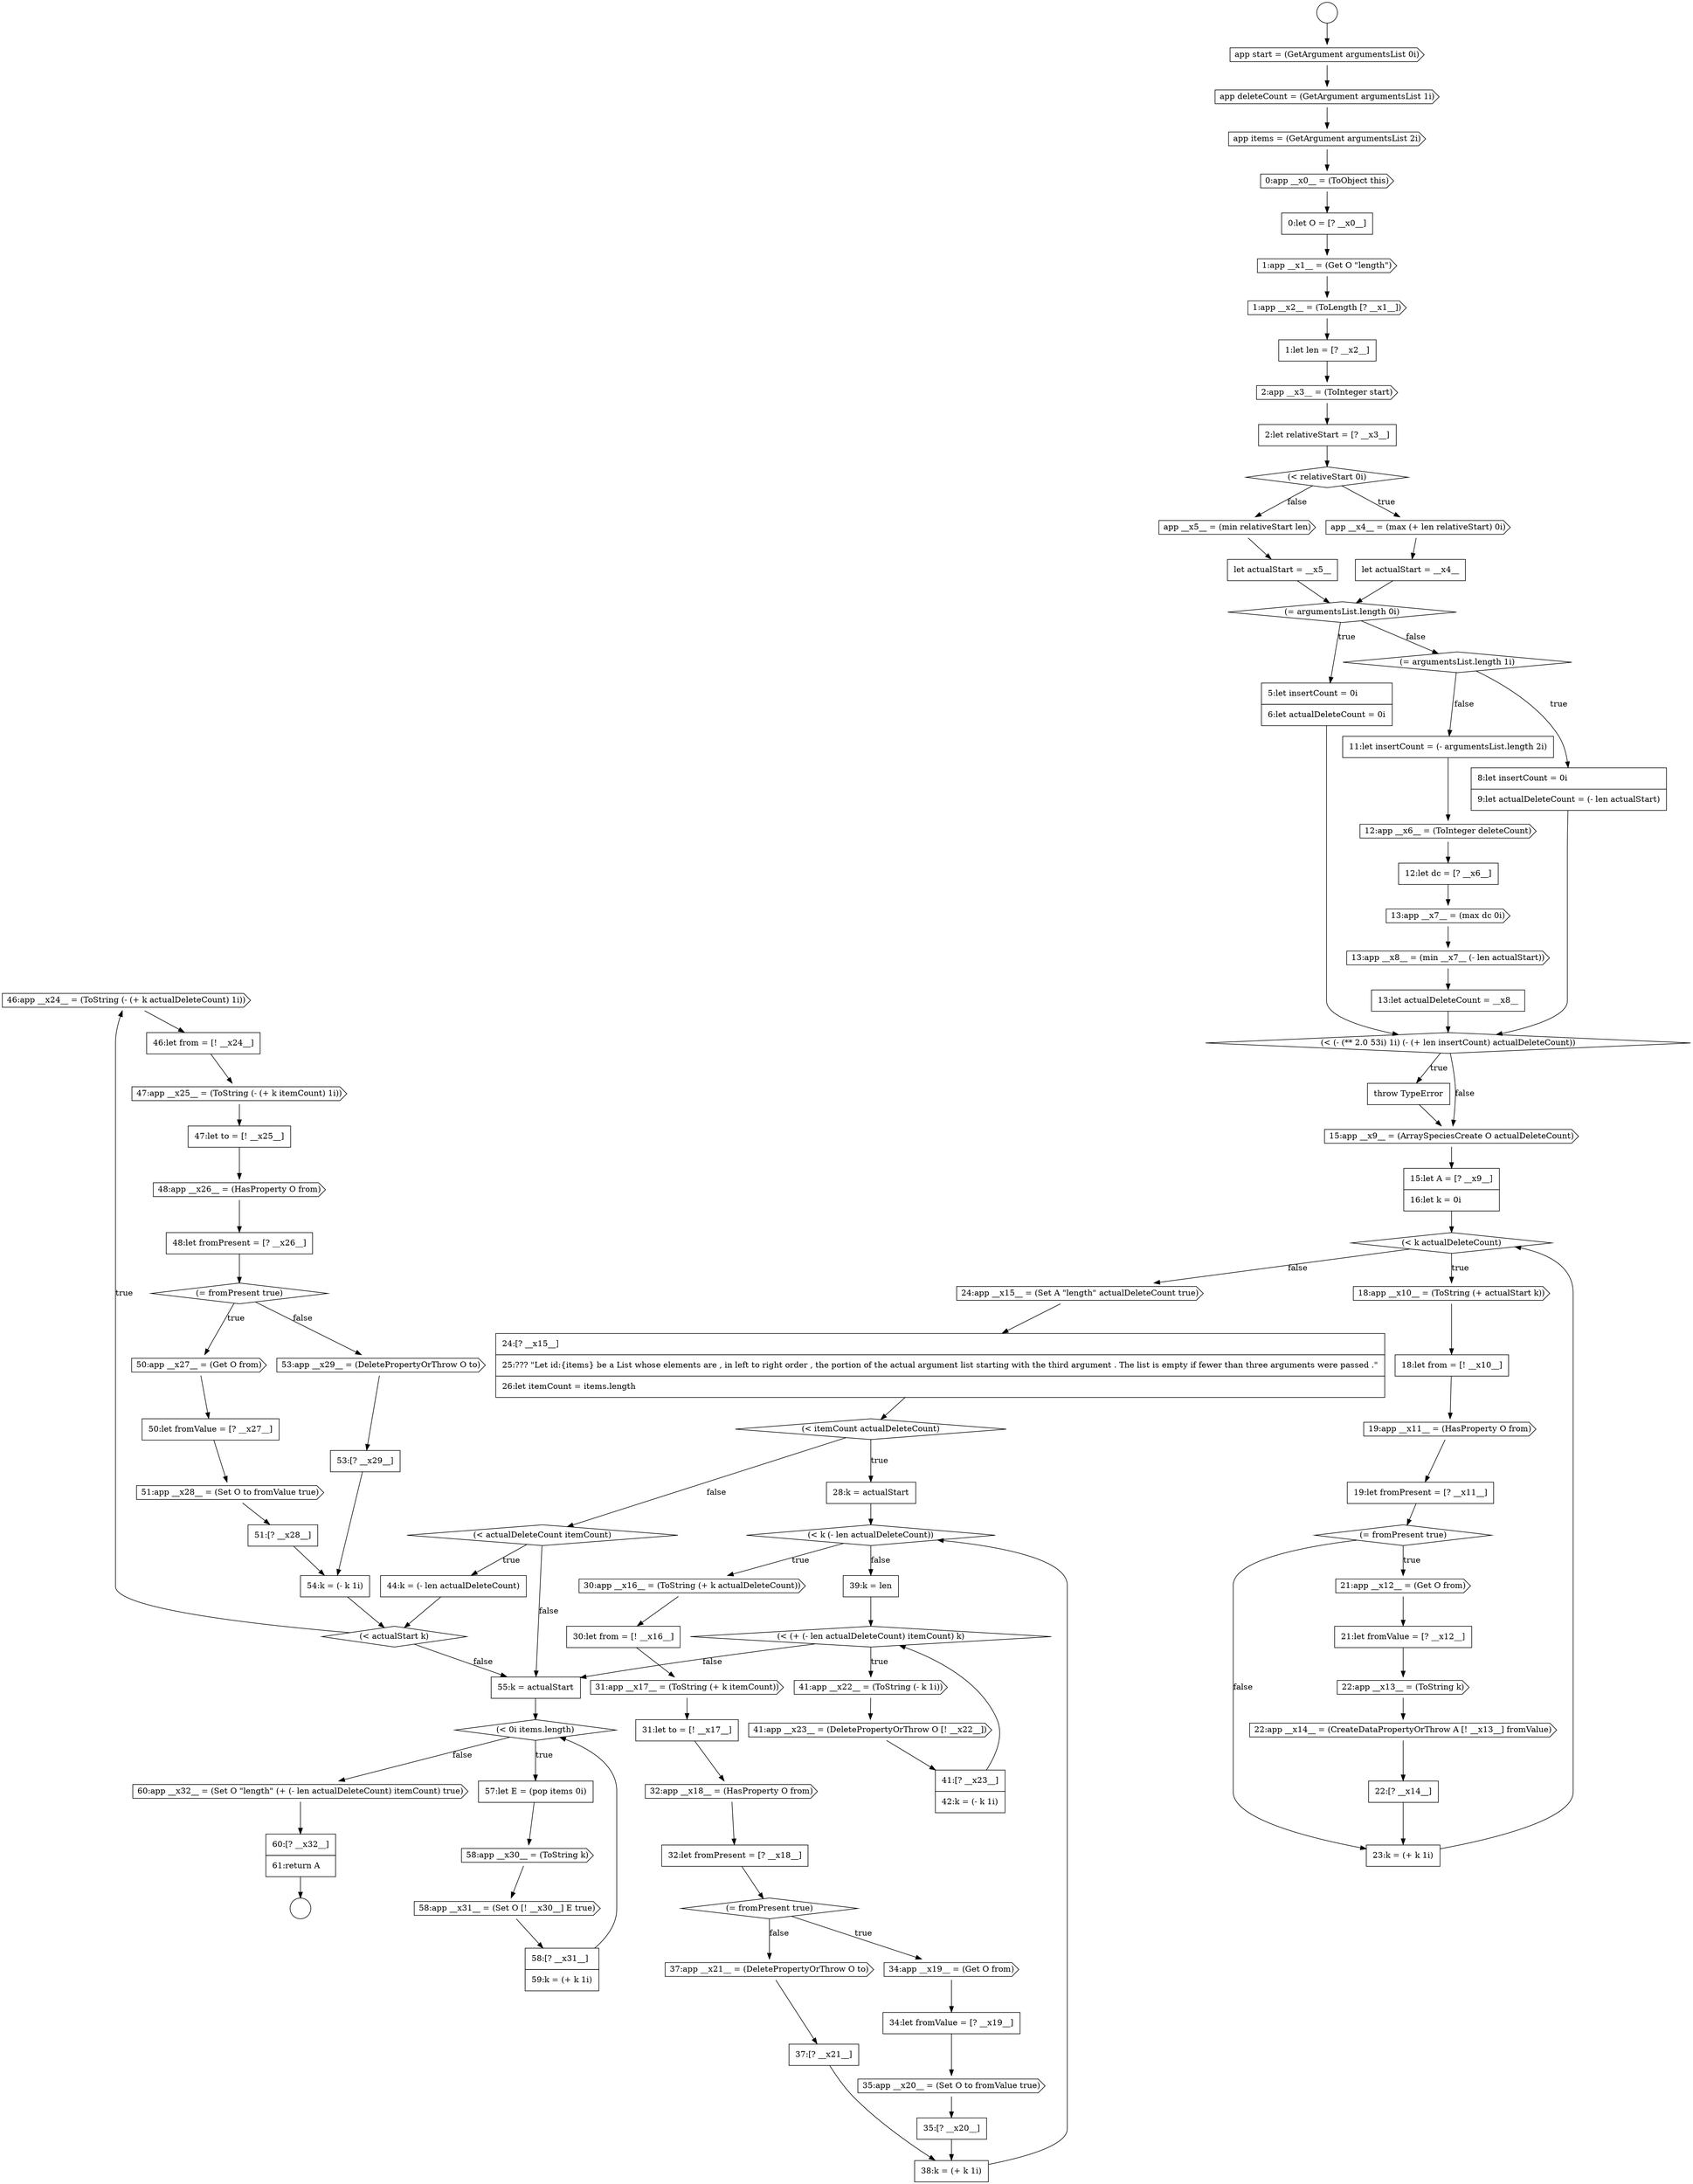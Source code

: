 digraph {
  node15514 [shape=cds, label=<<font color="black">46:app __x24__ = (ToString (- (+ k actualDeleteCount) 1i))</font>> color="black" fillcolor="white" style=filled]
  node15482 [shape=none, margin=0, label=<<font color="black">
    <table border="0" cellborder="1" cellspacing="0" cellpadding="10">
      <tr><td align="left">21:let fromValue = [? __x12__]</td></tr>
    </table>
  </font>> color="black" fillcolor="white" style=filled]
  node15502 [shape=none, margin=0, label=<<font color="black">
    <table border="0" cellborder="1" cellspacing="0" cellpadding="10">
      <tr><td align="left">35:[? __x20__]</td></tr>
    </table>
  </font>> color="black" fillcolor="white" style=filled]
  node15479 [shape=none, margin=0, label=<<font color="black">
    <table border="0" cellborder="1" cellspacing="0" cellpadding="10">
      <tr><td align="left">19:let fromPresent = [? __x11__]</td></tr>
    </table>
  </font>> color="black" fillcolor="white" style=filled]
  node15519 [shape=none, margin=0, label=<<font color="black">
    <table border="0" cellborder="1" cellspacing="0" cellpadding="10">
      <tr><td align="left">48:let fromPresent = [? __x26__]</td></tr>
    </table>
  </font>> color="black" fillcolor="white" style=filled]
  node15483 [shape=cds, label=<<font color="black">22:app __x13__ = (ToString k)</font>> color="black" fillcolor="white" style=filled]
  node15476 [shape=cds, label=<<font color="black">18:app __x10__ = (ToString (+ actualStart k))</font>> color="black" fillcolor="white" style=filled]
  node15467 [shape=none, margin=0, label=<<font color="black">
    <table border="0" cellborder="1" cellspacing="0" cellpadding="10">
      <tr><td align="left">12:let dc = [? __x6__]</td></tr>
    </table>
  </font>> color="black" fillcolor="white" style=filled]
  node15472 [shape=none, margin=0, label=<<font color="black">
    <table border="0" cellborder="1" cellspacing="0" cellpadding="10">
      <tr><td align="left">throw TypeError</td></tr>
    </table>
  </font>> color="black" fillcolor="white" style=filled]
  node15526 [shape=none, margin=0, label=<<font color="black">
    <table border="0" cellborder="1" cellspacing="0" cellpadding="10">
      <tr><td align="left">53:[? __x29__]</td></tr>
    </table>
  </font>> color="black" fillcolor="white" style=filled]
  node15532 [shape=cds, label=<<font color="black">58:app __x31__ = (Set O [! __x30__] E true)</font>> color="black" fillcolor="white" style=filled]
  node15490 [shape=none, margin=0, label=<<font color="black">
    <table border="0" cellborder="1" cellspacing="0" cellpadding="10">
      <tr><td align="left">28:k = actualStart</td></tr>
    </table>
  </font>> color="black" fillcolor="white" style=filled]
  node15450 [shape=none, margin=0, label=<<font color="black">
    <table border="0" cellborder="1" cellspacing="0" cellpadding="10">
      <tr><td align="left">0:let O = [? __x0__]</td></tr>
    </table>
  </font>> color="black" fillcolor="white" style=filled]
  node15504 [shape=none, margin=0, label=<<font color="black">
    <table border="0" cellborder="1" cellspacing="0" cellpadding="10">
      <tr><td align="left">37:[? __x21__]</td></tr>
    </table>
  </font>> color="black" fillcolor="white" style=filled]
  node15477 [shape=none, margin=0, label=<<font color="black">
    <table border="0" cellborder="1" cellspacing="0" cellpadding="10">
      <tr><td align="left">18:let from = [! __x10__]</td></tr>
    </table>
  </font>> color="black" fillcolor="white" style=filled]
  node15509 [shape=cds, label=<<font color="black">41:app __x23__ = (DeletePropertyOrThrow O [! __x22__])</font>> color="black" fillcolor="white" style=filled]
  node15462 [shape=none, margin=0, label=<<font color="black">
    <table border="0" cellborder="1" cellspacing="0" cellpadding="10">
      <tr><td align="left">5:let insertCount = 0i</td></tr>
      <tr><td align="left">6:let actualDeleteCount = 0i</td></tr>
    </table>
  </font>> color="black" fillcolor="white" style=filled]
  node15500 [shape=none, margin=0, label=<<font color="black">
    <table border="0" cellborder="1" cellspacing="0" cellpadding="10">
      <tr><td align="left">34:let fromValue = [? __x19__]</td></tr>
    </table>
  </font>> color="black" fillcolor="white" style=filled]
  node15515 [shape=none, margin=0, label=<<font color="black">
    <table border="0" cellborder="1" cellspacing="0" cellpadding="10">
      <tr><td align="left">46:let from = [! __x24__]</td></tr>
    </table>
  </font>> color="black" fillcolor="white" style=filled]
  node15445 [shape=circle label=" " color="black" fillcolor="white" style=filled]
  node15468 [shape=cds, label=<<font color="black">13:app __x7__ = (max dc 0i)</font>> color="black" fillcolor="white" style=filled]
  node15522 [shape=none, margin=0, label=<<font color="black">
    <table border="0" cellborder="1" cellspacing="0" cellpadding="10">
      <tr><td align="left">50:let fromValue = [? __x27__]</td></tr>
    </table>
  </font>> color="black" fillcolor="white" style=filled]
  node15494 [shape=cds, label=<<font color="black">31:app __x17__ = (ToString (+ k itemCount))</font>> color="black" fillcolor="white" style=filled]
  node15473 [shape=cds, label=<<font color="black">15:app __x9__ = (ArraySpeciesCreate O actualDeleteCount)</font>> color="black" fillcolor="white" style=filled]
  node15458 [shape=none, margin=0, label=<<font color="black">
    <table border="0" cellborder="1" cellspacing="0" cellpadding="10">
      <tr><td align="left">let actualStart = __x4__</td></tr>
    </table>
  </font>> color="black" fillcolor="white" style=filled]
  node15505 [shape=none, margin=0, label=<<font color="black">
    <table border="0" cellborder="1" cellspacing="0" cellpadding="10">
      <tr><td align="left">38:k = (+ k 1i)</td></tr>
    </table>
  </font>> color="black" fillcolor="white" style=filled]
  node15503 [shape=cds, label=<<font color="black">37:app __x21__ = (DeletePropertyOrThrow O to)</font>> color="black" fillcolor="white" style=filled]
  node15449 [shape=cds, label=<<font color="black">0:app __x0__ = (ToObject this)</font>> color="black" fillcolor="white" style=filled]
  node15518 [shape=cds, label=<<font color="black">48:app __x26__ = (HasProperty O from)</font>> color="black" fillcolor="white" style=filled]
  node15486 [shape=none, margin=0, label=<<font color="black">
    <table border="0" cellborder="1" cellspacing="0" cellpadding="10">
      <tr><td align="left">23:k = (+ k 1i)</td></tr>
    </table>
  </font>> color="black" fillcolor="white" style=filled]
  node15488 [shape=none, margin=0, label=<<font color="black">
    <table border="0" cellborder="1" cellspacing="0" cellpadding="10">
      <tr><td align="left">24:[? __x15__]</td></tr>
      <tr><td align="left">25:??? &quot;Let id:{items} be a List whose elements are , in left to right order , the portion of the actual argument list starting with the third argument . The list is empty if fewer than three arguments were passed .&quot;</td></tr>
      <tr><td align="left">26:let itemCount = items.length</td></tr>
    </table>
  </font>> color="black" fillcolor="white" style=filled]
  node15531 [shape=cds, label=<<font color="black">58:app __x30__ = (ToString k)</font>> color="black" fillcolor="white" style=filled]
  node15471 [shape=diamond, label=<<font color="black">(&lt; (- (** 2.0 53i) 1i) (- (+ len insertCount) actualDeleteCount))</font>> color="black" fillcolor="white" style=filled]
  node15527 [shape=none, margin=0, label=<<font color="black">
    <table border="0" cellborder="1" cellspacing="0" cellpadding="10">
      <tr><td align="left">54:k = (- k 1i)</td></tr>
    </table>
  </font>> color="black" fillcolor="white" style=filled]
  node15491 [shape=diamond, label=<<font color="black">(&lt; k (- len actualDeleteCount))</font>> color="black" fillcolor="white" style=filled]
  node15498 [shape=diamond, label=<<font color="black">(= fromPresent true)</font>> color="black" fillcolor="white" style=filled]
  node15454 [shape=cds, label=<<font color="black">2:app __x3__ = (ToInteger start)</font>> color="black" fillcolor="white" style=filled]
  node15513 [shape=diamond, label=<<font color="black">(&lt; actualStart k)</font>> color="black" fillcolor="white" style=filled]
  node15466 [shape=cds, label=<<font color="black">12:app __x6__ = (ToInteger deleteCount)</font>> color="black" fillcolor="white" style=filled]
  node15459 [shape=cds, label=<<font color="black">app __x5__ = (min relativeStart len)</font>> color="black" fillcolor="white" style=filled]
  node15481 [shape=cds, label=<<font color="black">21:app __x12__ = (Get O from)</font>> color="black" fillcolor="white" style=filled]
  node15456 [shape=diamond, label=<<font color="black">(&lt; relativeStart 0i)</font>> color="black" fillcolor="white" style=filled]
  node15523 [shape=cds, label=<<font color="black">51:app __x28__ = (Set O to fromValue true)</font>> color="black" fillcolor="white" style=filled]
  node15495 [shape=none, margin=0, label=<<font color="black">
    <table border="0" cellborder="1" cellspacing="0" cellpadding="10">
      <tr><td align="left">31:let to = [! __x17__]</td></tr>
    </table>
  </font>> color="black" fillcolor="white" style=filled]
  node15510 [shape=none, margin=0, label=<<font color="black">
    <table border="0" cellborder="1" cellspacing="0" cellpadding="10">
      <tr><td align="left">41:[? __x23__]</td></tr>
      <tr><td align="left">42:k = (- k 1i)</td></tr>
    </table>
  </font>> color="black" fillcolor="white" style=filled]
  node15478 [shape=cds, label=<<font color="black">19:app __x11__ = (HasProperty O from)</font>> color="black" fillcolor="white" style=filled]
  node15463 [shape=diamond, label=<<font color="black">(= argumentsList.length 1i)</font>> color="black" fillcolor="white" style=filled]
  node15499 [shape=cds, label=<<font color="black">34:app __x19__ = (Get O from)</font>> color="black" fillcolor="white" style=filled]
  node15535 [shape=none, margin=0, label=<<font color="black">
    <table border="0" cellborder="1" cellspacing="0" cellpadding="10">
      <tr><td align="left">60:[? __x32__]</td></tr>
      <tr><td align="left">61:return A</td></tr>
    </table>
  </font>> color="black" fillcolor="white" style=filled]
  node15506 [shape=none, margin=0, label=<<font color="black">
    <table border="0" cellborder="1" cellspacing="0" cellpadding="10">
      <tr><td align="left">39:k = len</td></tr>
    </table>
  </font>> color="black" fillcolor="white" style=filled]
  node15520 [shape=diamond, label=<<font color="black">(= fromPresent true)</font>> color="black" fillcolor="white" style=filled]
  node15446 [shape=cds, label=<<font color="black">app start = (GetArgument argumentsList 0i)</font>> color="black" fillcolor="white" style=filled]
  node15474 [shape=none, margin=0, label=<<font color="black">
    <table border="0" cellborder="1" cellspacing="0" cellpadding="10">
      <tr><td align="left">15:let A = [? __x9__]</td></tr>
      <tr><td align="left">16:let k = 0i</td></tr>
    </table>
  </font>> color="black" fillcolor="white" style=filled]
  node15517 [shape=none, margin=0, label=<<font color="black">
    <table border="0" cellborder="1" cellspacing="0" cellpadding="10">
      <tr><td align="left">47:let to = [! __x25__]</td></tr>
    </table>
  </font>> color="black" fillcolor="white" style=filled]
  node15485 [shape=none, margin=0, label=<<font color="black">
    <table border="0" cellborder="1" cellspacing="0" cellpadding="10">
      <tr><td align="left">22:[? __x14__]</td></tr>
    </table>
  </font>> color="black" fillcolor="white" style=filled]
  node15470 [shape=none, margin=0, label=<<font color="black">
    <table border="0" cellborder="1" cellspacing="0" cellpadding="10">
      <tr><td align="left">13:let actualDeleteCount = __x8__</td></tr>
    </table>
  </font>> color="black" fillcolor="white" style=filled]
  node15530 [shape=none, margin=0, label=<<font color="black">
    <table border="0" cellborder="1" cellspacing="0" cellpadding="10">
      <tr><td align="left">57:let E = (pop items 0i)</td></tr>
    </table>
  </font>> color="black" fillcolor="white" style=filled]
  node15492 [shape=cds, label=<<font color="black">30:app __x16__ = (ToString (+ k actualDeleteCount))</font>> color="black" fillcolor="white" style=filled]
  node15460 [shape=none, margin=0, label=<<font color="black">
    <table border="0" cellborder="1" cellspacing="0" cellpadding="10">
      <tr><td align="left">let actualStart = __x5__</td></tr>
    </table>
  </font>> color="black" fillcolor="white" style=filled]
  node15452 [shape=cds, label=<<font color="black">1:app __x2__ = (ToLength [? __x1__])</font>> color="black" fillcolor="white" style=filled]
  node15507 [shape=diamond, label=<<font color="black">(&lt; (+ (- len actualDeleteCount) itemCount) k)</font>> color="black" fillcolor="white" style=filled]
  node15455 [shape=none, margin=0, label=<<font color="black">
    <table border="0" cellborder="1" cellspacing="0" cellpadding="10">
      <tr><td align="left">2:let relativeStart = [? __x3__]</td></tr>
    </table>
  </font>> color="black" fillcolor="white" style=filled]
  node15453 [shape=none, margin=0, label=<<font color="black">
    <table border="0" cellborder="1" cellspacing="0" cellpadding="10">
      <tr><td align="left">1:let len = [? __x2__]</td></tr>
    </table>
  </font>> color="black" fillcolor="white" style=filled]
  node15465 [shape=none, margin=0, label=<<font color="black">
    <table border="0" cellborder="1" cellspacing="0" cellpadding="10">
      <tr><td align="left">11:let insertCount = (- argumentsList.length 2i)</td></tr>
    </table>
  </font>> color="black" fillcolor="white" style=filled]
  node15497 [shape=none, margin=0, label=<<font color="black">
    <table border="0" cellborder="1" cellspacing="0" cellpadding="10">
      <tr><td align="left">32:let fromPresent = [? __x18__]</td></tr>
    </table>
  </font>> color="black" fillcolor="white" style=filled]
  node15487 [shape=cds, label=<<font color="black">24:app __x15__ = (Set A &quot;length&quot; actualDeleteCount true)</font>> color="black" fillcolor="white" style=filled]
  node15528 [shape=none, margin=0, label=<<font color="black">
    <table border="0" cellborder="1" cellspacing="0" cellpadding="10">
      <tr><td align="left">55:k = actualStart</td></tr>
    </table>
  </font>> color="black" fillcolor="white" style=filled]
  node15496 [shape=cds, label=<<font color="black">32:app __x18__ = (HasProperty O from)</font>> color="black" fillcolor="white" style=filled]
  node15475 [shape=diamond, label=<<font color="black">(&lt; k actualDeleteCount)</font>> color="black" fillcolor="white" style=filled]
  node15464 [shape=none, margin=0, label=<<font color="black">
    <table border="0" cellborder="1" cellspacing="0" cellpadding="10">
      <tr><td align="left">8:let insertCount = 0i</td></tr>
      <tr><td align="left">9:let actualDeleteCount = (- len actualStart)</td></tr>
    </table>
  </font>> color="black" fillcolor="white" style=filled]
  node15511 [shape=diamond, label=<<font color="black">(&lt; actualDeleteCount itemCount)</font>> color="black" fillcolor="white" style=filled]
  node15529 [shape=diamond, label=<<font color="black">(&lt; 0i items.length)</font>> color="black" fillcolor="white" style=filled]
  node15534 [shape=cds, label=<<font color="black">60:app __x32__ = (Set O &quot;length&quot; (+ (- len actualDeleteCount) itemCount) true)</font>> color="black" fillcolor="white" style=filled]
  node15447 [shape=cds, label=<<font color="black">app deleteCount = (GetArgument argumentsList 1i)</font>> color="black" fillcolor="white" style=filled]
  node15524 [shape=none, margin=0, label=<<font color="black">
    <table border="0" cellborder="1" cellspacing="0" cellpadding="10">
      <tr><td align="left">51:[? __x28__]</td></tr>
    </table>
  </font>> color="black" fillcolor="white" style=filled]
  node15469 [shape=cds, label=<<font color="black">13:app __x8__ = (min __x7__ (- len actualStart))</font>> color="black" fillcolor="white" style=filled]
  node15501 [shape=cds, label=<<font color="black">35:app __x20__ = (Set O to fromValue true)</font>> color="black" fillcolor="white" style=filled]
  node15525 [shape=cds, label=<<font color="black">53:app __x29__ = (DeletePropertyOrThrow O to)</font>> color="black" fillcolor="white" style=filled]
  node15451 [shape=cds, label=<<font color="black">1:app __x1__ = (Get O &quot;length&quot;)</font>> color="black" fillcolor="white" style=filled]
  node15508 [shape=cds, label=<<font color="black">41:app __x22__ = (ToString (- k 1i))</font>> color="black" fillcolor="white" style=filled]
  node15448 [shape=cds, label=<<font color="black">app items = (GetArgument argumentsList 2i)</font>> color="black" fillcolor="white" style=filled]
  node15480 [shape=diamond, label=<<font color="black">(= fromPresent true)</font>> color="black" fillcolor="white" style=filled]
  node15461 [shape=diamond, label=<<font color="black">(= argumentsList.length 0i)</font>> color="black" fillcolor="white" style=filled]
  node15533 [shape=none, margin=0, label=<<font color="black">
    <table border="0" cellborder="1" cellspacing="0" cellpadding="10">
      <tr><td align="left">58:[? __x31__]</td></tr>
      <tr><td align="left">59:k = (+ k 1i)</td></tr>
    </table>
  </font>> color="black" fillcolor="white" style=filled]
  node15512 [shape=none, margin=0, label=<<font color="black">
    <table border="0" cellborder="1" cellspacing="0" cellpadding="10">
      <tr><td align="left">44:k = (- len actualDeleteCount)</td></tr>
    </table>
  </font>> color="black" fillcolor="white" style=filled]
  node15493 [shape=none, margin=0, label=<<font color="black">
    <table border="0" cellborder="1" cellspacing="0" cellpadding="10">
      <tr><td align="left">30:let from = [! __x16__]</td></tr>
    </table>
  </font>> color="black" fillcolor="white" style=filled]
  node15484 [shape=cds, label=<<font color="black">22:app __x14__ = (CreateDataPropertyOrThrow A [! __x13__] fromValue)</font>> color="black" fillcolor="white" style=filled]
  node15444 [shape=circle label=" " color="black" fillcolor="white" style=filled]
  node15457 [shape=cds, label=<<font color="black">app __x4__ = (max (+ len relativeStart) 0i)</font>> color="black" fillcolor="white" style=filled]
  node15521 [shape=cds, label=<<font color="black">50:app __x27__ = (Get O from)</font>> color="black" fillcolor="white" style=filled]
  node15489 [shape=diamond, label=<<font color="black">(&lt; itemCount actualDeleteCount)</font>> color="black" fillcolor="white" style=filled]
  node15516 [shape=cds, label=<<font color="black">47:app __x25__ = (ToString (- (+ k itemCount) 1i))</font>> color="black" fillcolor="white" style=filled]
  node15533 -> node15529 [ color="black"]
  node15488 -> node15489 [ color="black"]
  node15519 -> node15520 [ color="black"]
  node15504 -> node15505 [ color="black"]
  node15473 -> node15474 [ color="black"]
  node15447 -> node15448 [ color="black"]
  node15514 -> node15515 [ color="black"]
  node15508 -> node15509 [ color="black"]
  node15450 -> node15451 [ color="black"]
  node15510 -> node15507 [ color="black"]
  node15495 -> node15496 [ color="black"]
  node15471 -> node15472 [label=<<font color="black">true</font>> color="black"]
  node15471 -> node15473 [label=<<font color="black">false</font>> color="black"]
  node15531 -> node15532 [ color="black"]
  node15463 -> node15464 [label=<<font color="black">true</font>> color="black"]
  node15463 -> node15465 [label=<<font color="black">false</font>> color="black"]
  node15501 -> node15502 [ color="black"]
  node15525 -> node15526 [ color="black"]
  node15489 -> node15490 [label=<<font color="black">true</font>> color="black"]
  node15489 -> node15511 [label=<<font color="black">false</font>> color="black"]
  node15529 -> node15530 [label=<<font color="black">true</font>> color="black"]
  node15529 -> node15534 [label=<<font color="black">false</font>> color="black"]
  node15459 -> node15460 [ color="black"]
  node15492 -> node15493 [ color="black"]
  node15491 -> node15492 [label=<<font color="black">true</font>> color="black"]
  node15491 -> node15506 [label=<<font color="black">false</font>> color="black"]
  node15483 -> node15484 [ color="black"]
  node15530 -> node15531 [ color="black"]
  node15526 -> node15527 [ color="black"]
  node15455 -> node15456 [ color="black"]
  node15521 -> node15522 [ color="black"]
  node15466 -> node15467 [ color="black"]
  node15469 -> node15470 [ color="black"]
  node15480 -> node15481 [label=<<font color="black">true</font>> color="black"]
  node15480 -> node15486 [label=<<font color="black">false</font>> color="black"]
  node15516 -> node15517 [ color="black"]
  node15507 -> node15508 [label=<<font color="black">true</font>> color="black"]
  node15507 -> node15528 [label=<<font color="black">false</font>> color="black"]
  node15511 -> node15512 [label=<<font color="black">true</font>> color="black"]
  node15511 -> node15528 [label=<<font color="black">false</font>> color="black"]
  node15535 -> node15445 [ color="black"]
  node15518 -> node15519 [ color="black"]
  node15509 -> node15510 [ color="black"]
  node15498 -> node15499 [label=<<font color="black">true</font>> color="black"]
  node15498 -> node15503 [label=<<font color="black">false</font>> color="black"]
  node15499 -> node15500 [ color="black"]
  node15523 -> node15524 [ color="black"]
  node15446 -> node15447 [ color="black"]
  node15464 -> node15471 [ color="black"]
  node15472 -> node15473 [ color="black"]
  node15485 -> node15486 [ color="black"]
  node15500 -> node15501 [ color="black"]
  node15505 -> node15491 [ color="black"]
  node15515 -> node15516 [ color="black"]
  node15506 -> node15507 [ color="black"]
  node15517 -> node15518 [ color="black"]
  node15456 -> node15457 [label=<<font color="black">true</font>> color="black"]
  node15456 -> node15459 [label=<<font color="black">false</font>> color="black"]
  node15490 -> node15491 [ color="black"]
  node15528 -> node15529 [ color="black"]
  node15465 -> node15466 [ color="black"]
  node15453 -> node15454 [ color="black"]
  node15486 -> node15475 [ color="black"]
  node15487 -> node15488 [ color="black"]
  node15497 -> node15498 [ color="black"]
  node15512 -> node15513 [ color="black"]
  node15493 -> node15494 [ color="black"]
  node15502 -> node15505 [ color="black"]
  node15484 -> node15485 [ color="black"]
  node15475 -> node15476 [label=<<font color="black">true</font>> color="black"]
  node15475 -> node15487 [label=<<font color="black">false</font>> color="black"]
  node15467 -> node15468 [ color="black"]
  node15522 -> node15523 [ color="black"]
  node15462 -> node15471 [ color="black"]
  node15452 -> node15453 [ color="black"]
  node15477 -> node15478 [ color="black"]
  node15527 -> node15513 [ color="black"]
  node15482 -> node15483 [ color="black"]
  node15449 -> node15450 [ color="black"]
  node15461 -> node15462 [label=<<font color="black">true</font>> color="black"]
  node15461 -> node15463 [label=<<font color="black">false</font>> color="black"]
  node15460 -> node15461 [ color="black"]
  node15457 -> node15458 [ color="black"]
  node15478 -> node15479 [ color="black"]
  node15503 -> node15504 [ color="black"]
  node15532 -> node15533 [ color="black"]
  node15444 -> node15446 [ color="black"]
  node15534 -> node15535 [ color="black"]
  node15524 -> node15527 [ color="black"]
  node15513 -> node15514 [label=<<font color="black">true</font>> color="black"]
  node15513 -> node15528 [label=<<font color="black">false</font>> color="black"]
  node15476 -> node15477 [ color="black"]
  node15479 -> node15480 [ color="black"]
  node15496 -> node15497 [ color="black"]
  node15474 -> node15475 [ color="black"]
  node15481 -> node15482 [ color="black"]
  node15458 -> node15461 [ color="black"]
  node15520 -> node15521 [label=<<font color="black">true</font>> color="black"]
  node15520 -> node15525 [label=<<font color="black">false</font>> color="black"]
  node15494 -> node15495 [ color="black"]
  node15454 -> node15455 [ color="black"]
  node15468 -> node15469 [ color="black"]
  node15470 -> node15471 [ color="black"]
  node15451 -> node15452 [ color="black"]
  node15448 -> node15449 [ color="black"]
}
